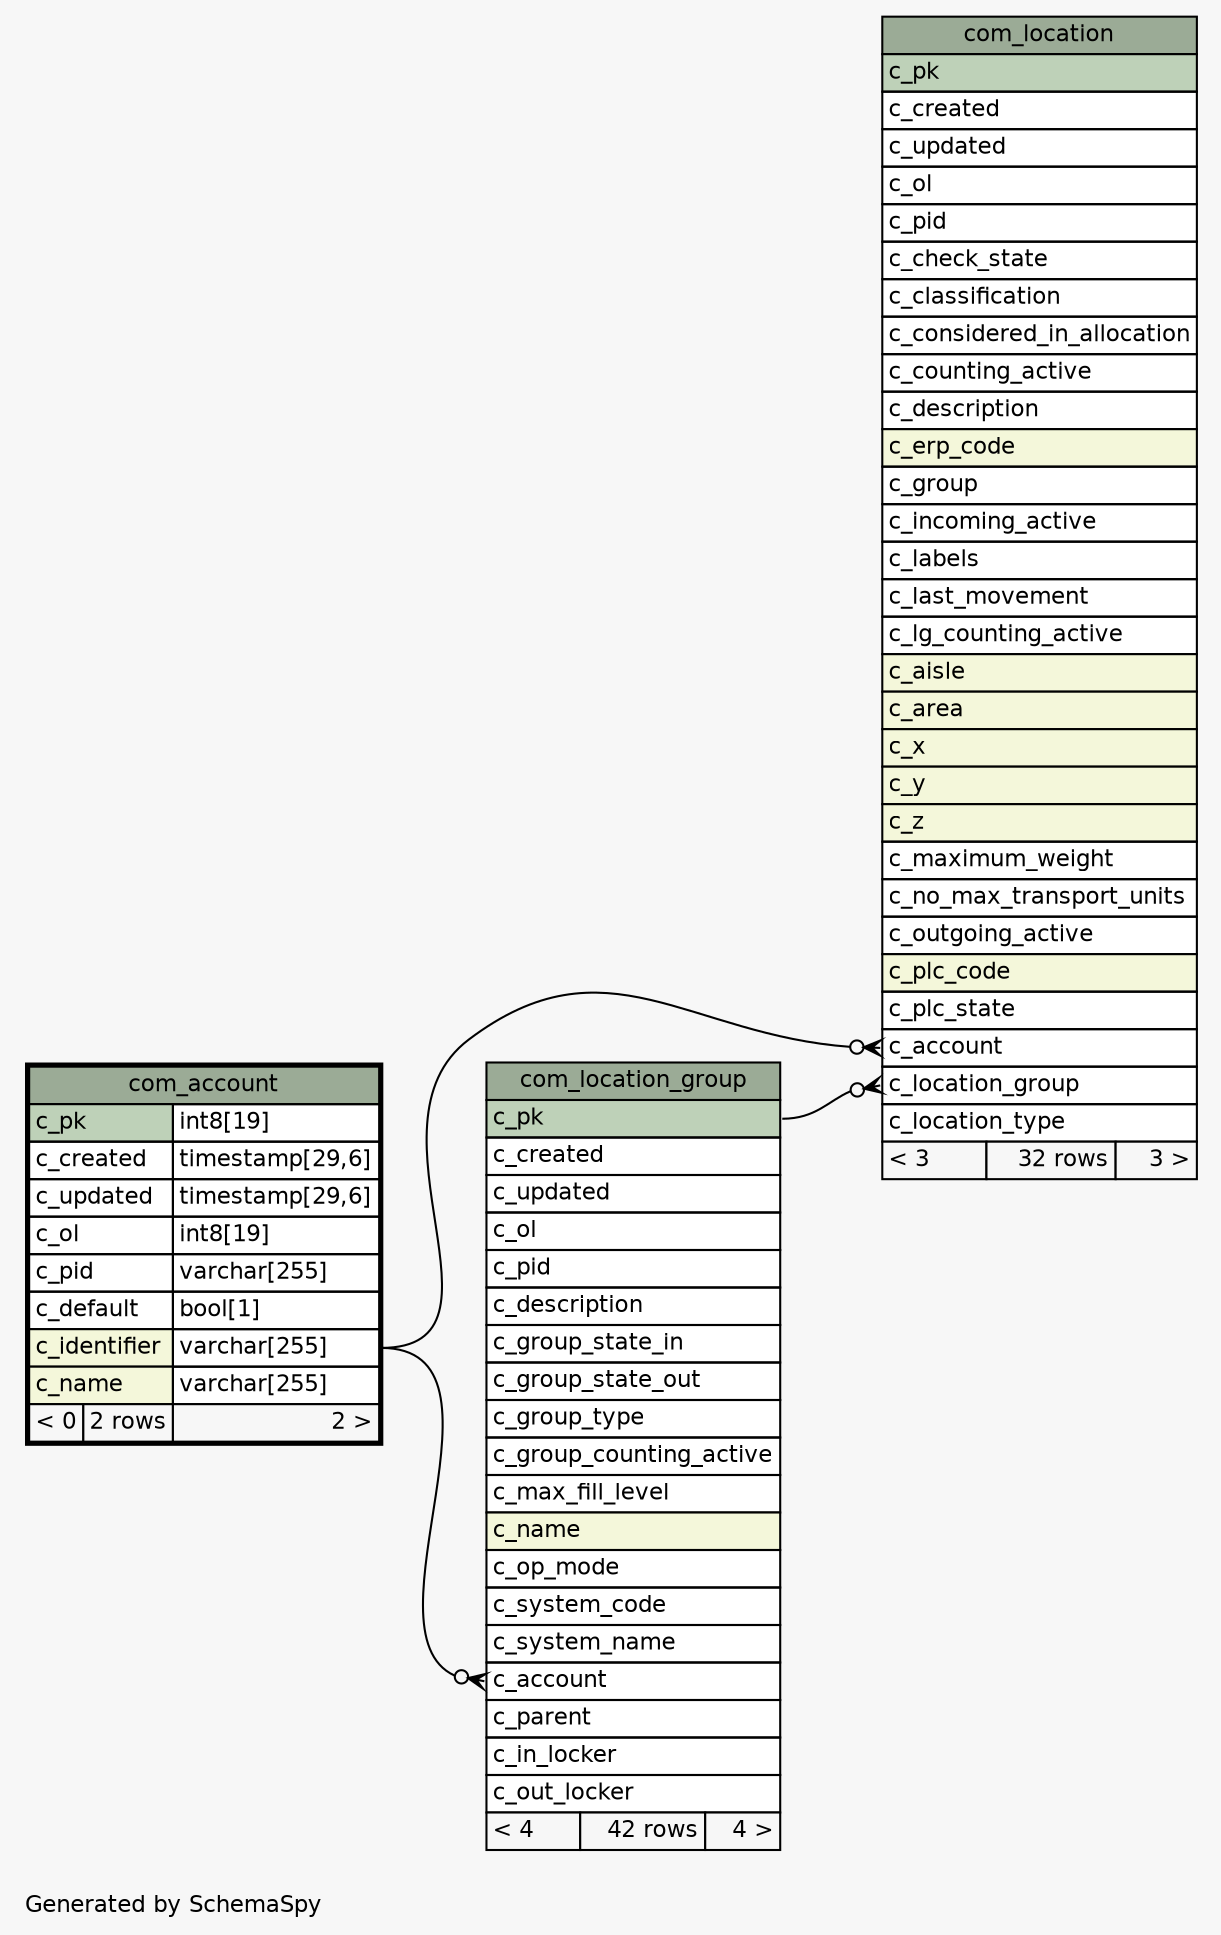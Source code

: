 // dot 2.38.0 on Linux 4.15.0-1077-gcp
// SchemaSpy rev Unknown
digraph "oneDegreeRelationshipsDiagram" {
  graph [
    rankdir="RL"
    bgcolor="#f7f7f7"
    label="\nGenerated by SchemaSpy"
    labeljust="l"
    nodesep="0.18"
    ranksep="0.46"
    fontname="Helvetica"
    fontsize="11"
  ];
  node [
    fontname="Helvetica"
    fontsize="11"
    shape="plaintext"
  ];
  edge [
    arrowsize="0.8"
  ];
  "com_location":"c_account":w -> "com_account":"c_identifier.type":e [arrowhead=none dir=back arrowtail=crowodot];
  "com_location":"c_location_group":w -> "com_location_group":"c_pk":e [arrowhead=none dir=back arrowtail=crowodot];
  "com_location_group":"c_account":w -> "com_account":"c_identifier.type":e [arrowhead=none dir=back arrowtail=crowodot];
  "com_account" [
    label=<
    <TABLE BORDER="2" CELLBORDER="1" CELLSPACING="0" BGCOLOR="#ffffff">
      <TR><TD COLSPAN="3" BGCOLOR="#9bab96" ALIGN="CENTER">com_account</TD></TR>
      <TR><TD PORT="c_pk" COLSPAN="2" BGCOLOR="#bed1b8" ALIGN="LEFT">c_pk</TD><TD PORT="c_pk.type" ALIGN="LEFT">int8[19]</TD></TR>
      <TR><TD PORT="c_created" COLSPAN="2" ALIGN="LEFT">c_created</TD><TD PORT="c_created.type" ALIGN="LEFT">timestamp[29,6]</TD></TR>
      <TR><TD PORT="c_updated" COLSPAN="2" ALIGN="LEFT">c_updated</TD><TD PORT="c_updated.type" ALIGN="LEFT">timestamp[29,6]</TD></TR>
      <TR><TD PORT="c_ol" COLSPAN="2" ALIGN="LEFT">c_ol</TD><TD PORT="c_ol.type" ALIGN="LEFT">int8[19]</TD></TR>
      <TR><TD PORT="c_pid" COLSPAN="2" ALIGN="LEFT">c_pid</TD><TD PORT="c_pid.type" ALIGN="LEFT">varchar[255]</TD></TR>
      <TR><TD PORT="c_default" COLSPAN="2" ALIGN="LEFT">c_default</TD><TD PORT="c_default.type" ALIGN="LEFT">bool[1]</TD></TR>
      <TR><TD PORT="c_identifier" COLSPAN="2" BGCOLOR="#f4f7da" ALIGN="LEFT">c_identifier</TD><TD PORT="c_identifier.type" ALIGN="LEFT">varchar[255]</TD></TR>
      <TR><TD PORT="c_name" COLSPAN="2" BGCOLOR="#f4f7da" ALIGN="LEFT">c_name</TD><TD PORT="c_name.type" ALIGN="LEFT">varchar[255]</TD></TR>
      <TR><TD ALIGN="LEFT" BGCOLOR="#f7f7f7">&lt; 0</TD><TD ALIGN="RIGHT" BGCOLOR="#f7f7f7">2 rows</TD><TD ALIGN="RIGHT" BGCOLOR="#f7f7f7">2 &gt;</TD></TR>
    </TABLE>>
    URL="com_account.html"
    tooltip="com_account"
  ];
  "com_location" [
    label=<
    <TABLE BORDER="0" CELLBORDER="1" CELLSPACING="0" BGCOLOR="#ffffff">
      <TR><TD COLSPAN="3" BGCOLOR="#9bab96" ALIGN="CENTER">com_location</TD></TR>
      <TR><TD PORT="c_pk" COLSPAN="3" BGCOLOR="#bed1b8" ALIGN="LEFT">c_pk</TD></TR>
      <TR><TD PORT="c_created" COLSPAN="3" ALIGN="LEFT">c_created</TD></TR>
      <TR><TD PORT="c_updated" COLSPAN="3" ALIGN="LEFT">c_updated</TD></TR>
      <TR><TD PORT="c_ol" COLSPAN="3" ALIGN="LEFT">c_ol</TD></TR>
      <TR><TD PORT="c_pid" COLSPAN="3" ALIGN="LEFT">c_pid</TD></TR>
      <TR><TD PORT="c_check_state" COLSPAN="3" ALIGN="LEFT">c_check_state</TD></TR>
      <TR><TD PORT="c_classification" COLSPAN="3" ALIGN="LEFT">c_classification</TD></TR>
      <TR><TD PORT="c_considered_in_allocation" COLSPAN="3" ALIGN="LEFT">c_considered_in_allocation</TD></TR>
      <TR><TD PORT="c_counting_active" COLSPAN="3" ALIGN="LEFT">c_counting_active</TD></TR>
      <TR><TD PORT="c_description" COLSPAN="3" ALIGN="LEFT">c_description</TD></TR>
      <TR><TD PORT="c_erp_code" COLSPAN="3" BGCOLOR="#f4f7da" ALIGN="LEFT">c_erp_code</TD></TR>
      <TR><TD PORT="c_group" COLSPAN="3" ALIGN="LEFT">c_group</TD></TR>
      <TR><TD PORT="c_incoming_active" COLSPAN="3" ALIGN="LEFT">c_incoming_active</TD></TR>
      <TR><TD PORT="c_labels" COLSPAN="3" ALIGN="LEFT">c_labels</TD></TR>
      <TR><TD PORT="c_last_movement" COLSPAN="3" ALIGN="LEFT">c_last_movement</TD></TR>
      <TR><TD PORT="c_lg_counting_active" COLSPAN="3" ALIGN="LEFT">c_lg_counting_active</TD></TR>
      <TR><TD PORT="c_aisle" COLSPAN="3" BGCOLOR="#f4f7da" ALIGN="LEFT">c_aisle</TD></TR>
      <TR><TD PORT="c_area" COLSPAN="3" BGCOLOR="#f4f7da" ALIGN="LEFT">c_area</TD></TR>
      <TR><TD PORT="c_x" COLSPAN="3" BGCOLOR="#f4f7da" ALIGN="LEFT">c_x</TD></TR>
      <TR><TD PORT="c_y" COLSPAN="3" BGCOLOR="#f4f7da" ALIGN="LEFT">c_y</TD></TR>
      <TR><TD PORT="c_z" COLSPAN="3" BGCOLOR="#f4f7da" ALIGN="LEFT">c_z</TD></TR>
      <TR><TD PORT="c_maximum_weight" COLSPAN="3" ALIGN="LEFT">c_maximum_weight</TD></TR>
      <TR><TD PORT="c_no_max_transport_units" COLSPAN="3" ALIGN="LEFT">c_no_max_transport_units</TD></TR>
      <TR><TD PORT="c_outgoing_active" COLSPAN="3" ALIGN="LEFT">c_outgoing_active</TD></TR>
      <TR><TD PORT="c_plc_code" COLSPAN="3" BGCOLOR="#f4f7da" ALIGN="LEFT">c_plc_code</TD></TR>
      <TR><TD PORT="c_plc_state" COLSPAN="3" ALIGN="LEFT">c_plc_state</TD></TR>
      <TR><TD PORT="c_account" COLSPAN="3" ALIGN="LEFT">c_account</TD></TR>
      <TR><TD PORT="c_location_group" COLSPAN="3" ALIGN="LEFT">c_location_group</TD></TR>
      <TR><TD PORT="c_location_type" COLSPAN="3" ALIGN="LEFT">c_location_type</TD></TR>
      <TR><TD ALIGN="LEFT" BGCOLOR="#f7f7f7">&lt; 3</TD><TD ALIGN="RIGHT" BGCOLOR="#f7f7f7">32 rows</TD><TD ALIGN="RIGHT" BGCOLOR="#f7f7f7">3 &gt;</TD></TR>
    </TABLE>>
    URL="com_location.html"
    tooltip="com_location"
  ];
  "com_location_group" [
    label=<
    <TABLE BORDER="0" CELLBORDER="1" CELLSPACING="0" BGCOLOR="#ffffff">
      <TR><TD COLSPAN="3" BGCOLOR="#9bab96" ALIGN="CENTER">com_location_group</TD></TR>
      <TR><TD PORT="c_pk" COLSPAN="3" BGCOLOR="#bed1b8" ALIGN="LEFT">c_pk</TD></TR>
      <TR><TD PORT="c_created" COLSPAN="3" ALIGN="LEFT">c_created</TD></TR>
      <TR><TD PORT="c_updated" COLSPAN="3" ALIGN="LEFT">c_updated</TD></TR>
      <TR><TD PORT="c_ol" COLSPAN="3" ALIGN="LEFT">c_ol</TD></TR>
      <TR><TD PORT="c_pid" COLSPAN="3" ALIGN="LEFT">c_pid</TD></TR>
      <TR><TD PORT="c_description" COLSPAN="3" ALIGN="LEFT">c_description</TD></TR>
      <TR><TD PORT="c_group_state_in" COLSPAN="3" ALIGN="LEFT">c_group_state_in</TD></TR>
      <TR><TD PORT="c_group_state_out" COLSPAN="3" ALIGN="LEFT">c_group_state_out</TD></TR>
      <TR><TD PORT="c_group_type" COLSPAN="3" ALIGN="LEFT">c_group_type</TD></TR>
      <TR><TD PORT="c_group_counting_active" COLSPAN="3" ALIGN="LEFT">c_group_counting_active</TD></TR>
      <TR><TD PORT="c_max_fill_level" COLSPAN="3" ALIGN="LEFT">c_max_fill_level</TD></TR>
      <TR><TD PORT="c_name" COLSPAN="3" BGCOLOR="#f4f7da" ALIGN="LEFT">c_name</TD></TR>
      <TR><TD PORT="c_op_mode" COLSPAN="3" ALIGN="LEFT">c_op_mode</TD></TR>
      <TR><TD PORT="c_system_code" COLSPAN="3" ALIGN="LEFT">c_system_code</TD></TR>
      <TR><TD PORT="c_system_name" COLSPAN="3" ALIGN="LEFT">c_system_name</TD></TR>
      <TR><TD PORT="c_account" COLSPAN="3" ALIGN="LEFT">c_account</TD></TR>
      <TR><TD PORT="c_parent" COLSPAN="3" ALIGN="LEFT">c_parent</TD></TR>
      <TR><TD PORT="c_in_locker" COLSPAN="3" ALIGN="LEFT">c_in_locker</TD></TR>
      <TR><TD PORT="c_out_locker" COLSPAN="3" ALIGN="LEFT">c_out_locker</TD></TR>
      <TR><TD ALIGN="LEFT" BGCOLOR="#f7f7f7">&lt; 4</TD><TD ALIGN="RIGHT" BGCOLOR="#f7f7f7">42 rows</TD><TD ALIGN="RIGHT" BGCOLOR="#f7f7f7">4 &gt;</TD></TR>
    </TABLE>>
    URL="com_location_group.html"
    tooltip="com_location_group"
  ];
}
